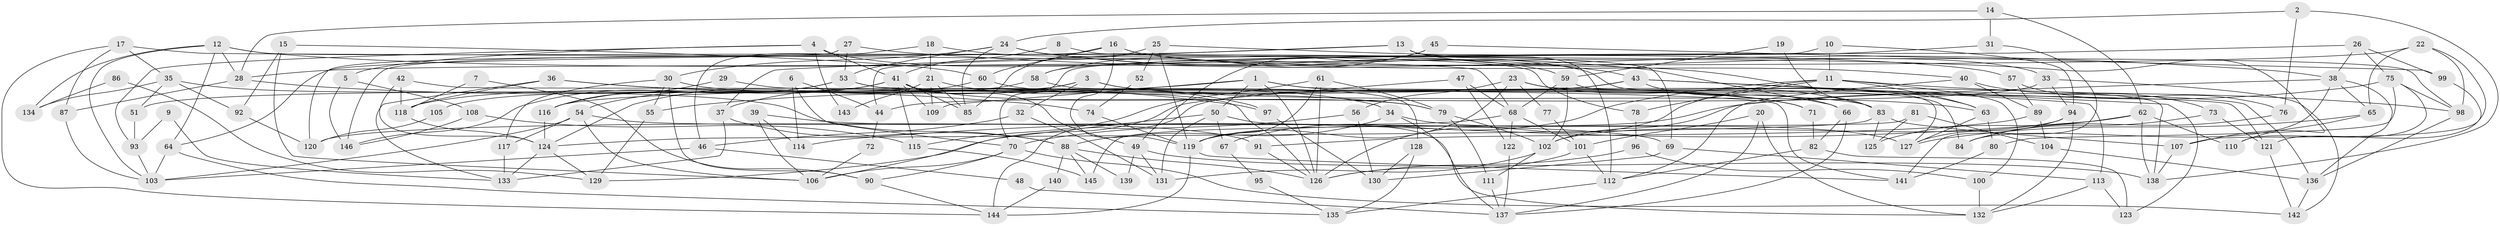 // coarse degree distribution, {8: 0.07, 3: 0.22, 5: 0.15, 2: 0.11, 4: 0.17, 7: 0.07, 6: 0.16, 9: 0.03, 11: 0.01, 10: 0.01}
// Generated by graph-tools (version 1.1) at 2025/41/03/06/25 10:41:57]
// undirected, 146 vertices, 292 edges
graph export_dot {
graph [start="1"]
  node [color=gray90,style=filled];
  1;
  2;
  3;
  4;
  5;
  6;
  7;
  8;
  9;
  10;
  11;
  12;
  13;
  14;
  15;
  16;
  17;
  18;
  19;
  20;
  21;
  22;
  23;
  24;
  25;
  26;
  27;
  28;
  29;
  30;
  31;
  32;
  33;
  34;
  35;
  36;
  37;
  38;
  39;
  40;
  41;
  42;
  43;
  44;
  45;
  46;
  47;
  48;
  49;
  50;
  51;
  52;
  53;
  54;
  55;
  56;
  57;
  58;
  59;
  60;
  61;
  62;
  63;
  64;
  65;
  66;
  67;
  68;
  69;
  70;
  71;
  72;
  73;
  74;
  75;
  76;
  77;
  78;
  79;
  80;
  81;
  82;
  83;
  84;
  85;
  86;
  87;
  88;
  89;
  90;
  91;
  92;
  93;
  94;
  95;
  96;
  97;
  98;
  99;
  100;
  101;
  102;
  103;
  104;
  105;
  106;
  107;
  108;
  109;
  110;
  111;
  112;
  113;
  114;
  115;
  116;
  117;
  118;
  119;
  120;
  121;
  122;
  123;
  124;
  125;
  126;
  127;
  128;
  129;
  130;
  131;
  132;
  133;
  134;
  135;
  136;
  137;
  138;
  139;
  140;
  141;
  142;
  143;
  144;
  145;
  146;
  1 -- 71;
  1 -- 126;
  1 -- 50;
  1 -- 55;
  1 -- 109;
  1 -- 136;
  2 -- 24;
  2 -- 138;
  2 -- 76;
  3 -- 63;
  3 -- 71;
  3 -- 32;
  3 -- 37;
  3 -- 51;
  4 -- 41;
  4 -- 5;
  4 -- 84;
  4 -- 93;
  4 -- 143;
  5 -- 146;
  5 -- 108;
  6 -- 70;
  6 -- 114;
  6 -- 44;
  7 -- 90;
  7 -- 118;
  8 -- 41;
  8 -- 69;
  9 -- 93;
  9 -- 133;
  10 -- 44;
  10 -- 94;
  10 -- 11;
  11 -- 98;
  11 -- 63;
  11 -- 67;
  11 -- 78;
  11 -- 100;
  11 -- 126;
  12 -- 64;
  12 -- 78;
  12 -- 28;
  12 -- 103;
  12 -- 107;
  12 -- 134;
  13 -- 37;
  13 -- 98;
  13 -- 33;
  13 -- 64;
  13 -- 112;
  14 -- 62;
  14 -- 28;
  14 -- 31;
  15 -- 92;
  15 -- 60;
  15 -- 106;
  16 -- 119;
  16 -- 63;
  16 -- 40;
  16 -- 60;
  16 -- 146;
  17 -- 144;
  17 -- 68;
  17 -- 35;
  17 -- 87;
  18 -- 59;
  18 -- 46;
  18 -- 21;
  19 -- 59;
  19 -- 83;
  20 -- 132;
  20 -- 137;
  20 -- 101;
  21 -- 109;
  21 -- 85;
  21 -- 97;
  21 -- 143;
  22 -- 28;
  22 -- 98;
  22 -- 65;
  22 -- 107;
  23 -- 138;
  23 -- 119;
  23 -- 56;
  23 -- 77;
  23 -- 83;
  24 -- 53;
  24 -- 85;
  24 -- 30;
  24 -- 43;
  24 -- 66;
  25 -- 85;
  25 -- 119;
  25 -- 52;
  25 -- 57;
  26 -- 38;
  26 -- 99;
  26 -- 70;
  26 -- 75;
  27 -- 53;
  27 -- 38;
  27 -- 120;
  28 -- 87;
  28 -- 74;
  29 -- 126;
  29 -- 116;
  30 -- 90;
  30 -- 34;
  30 -- 55;
  30 -- 117;
  31 -- 58;
  31 -- 141;
  32 -- 131;
  32 -- 46;
  33 -- 142;
  33 -- 44;
  33 -- 94;
  34 -- 88;
  34 -- 127;
  34 -- 137;
  35 -- 51;
  35 -- 88;
  35 -- 92;
  35 -- 134;
  36 -- 79;
  36 -- 133;
  36 -- 97;
  36 -- 118;
  37 -- 88;
  37 -- 133;
  38 -- 65;
  38 -- 102;
  38 -- 84;
  38 -- 136;
  39 -- 106;
  39 -- 91;
  39 -- 114;
  40 -- 112;
  40 -- 73;
  40 -- 89;
  41 -- 49;
  41 -- 54;
  41 -- 79;
  41 -- 85;
  41 -- 105;
  41 -- 109;
  41 -- 115;
  42 -- 118;
  42 -- 124;
  42 -- 141;
  43 -- 66;
  43 -- 113;
  43 -- 116;
  43 -- 123;
  43 -- 144;
  44 -- 72;
  45 -- 58;
  45 -- 49;
  45 -- 99;
  46 -- 103;
  46 -- 48;
  47 -- 122;
  47 -- 106;
  47 -- 68;
  48 -- 137;
  49 -- 131;
  49 -- 138;
  49 -- 139;
  50 -- 129;
  50 -- 67;
  50 -- 131;
  50 -- 132;
  51 -- 93;
  52 -- 74;
  53 -- 83;
  53 -- 116;
  53 -- 121;
  53 -- 146;
  54 -- 106;
  54 -- 69;
  54 -- 103;
  54 -- 117;
  55 -- 129;
  56 -- 70;
  56 -- 130;
  57 -- 76;
  57 -- 89;
  58 -- 128;
  58 -- 118;
  59 -- 127;
  59 -- 102;
  59 -- 68;
  60 -- 124;
  60 -- 71;
  61 -- 119;
  61 -- 126;
  61 -- 79;
  61 -- 115;
  62 -- 110;
  62 -- 125;
  62 -- 114;
  62 -- 138;
  63 -- 127;
  63 -- 80;
  64 -- 103;
  64 -- 135;
  65 -- 127;
  65 -- 110;
  66 -- 82;
  66 -- 137;
  67 -- 95;
  68 -- 101;
  68 -- 120;
  68 -- 122;
  69 -- 113;
  69 -- 130;
  70 -- 142;
  70 -- 90;
  70 -- 106;
  71 -- 82;
  72 -- 106;
  73 -- 84;
  73 -- 121;
  74 -- 119;
  75 -- 80;
  75 -- 98;
  75 -- 110;
  75 -- 119;
  76 -- 84;
  77 -- 101;
  78 -- 96;
  79 -- 102;
  79 -- 111;
  80 -- 141;
  81 -- 104;
  81 -- 145;
  81 -- 125;
  82 -- 123;
  82 -- 112;
  83 -- 107;
  83 -- 124;
  83 -- 125;
  86 -- 134;
  86 -- 129;
  87 -- 103;
  88 -- 126;
  88 -- 139;
  88 -- 140;
  88 -- 145;
  89 -- 91;
  89 -- 104;
  90 -- 144;
  91 -- 126;
  92 -- 120;
  93 -- 103;
  94 -- 102;
  94 -- 127;
  94 -- 132;
  95 -- 135;
  96 -- 126;
  96 -- 100;
  97 -- 130;
  98 -- 136;
  99 -- 121;
  100 -- 132;
  101 -- 112;
  101 -- 126;
  102 -- 111;
  102 -- 131;
  104 -- 136;
  105 -- 120;
  107 -- 138;
  108 -- 115;
  108 -- 146;
  111 -- 137;
  112 -- 135;
  113 -- 132;
  113 -- 123;
  115 -- 145;
  116 -- 124;
  117 -- 133;
  118 -- 124;
  119 -- 141;
  119 -- 144;
  121 -- 142;
  122 -- 137;
  124 -- 133;
  124 -- 129;
  128 -- 135;
  128 -- 130;
  136 -- 142;
  140 -- 144;
}
